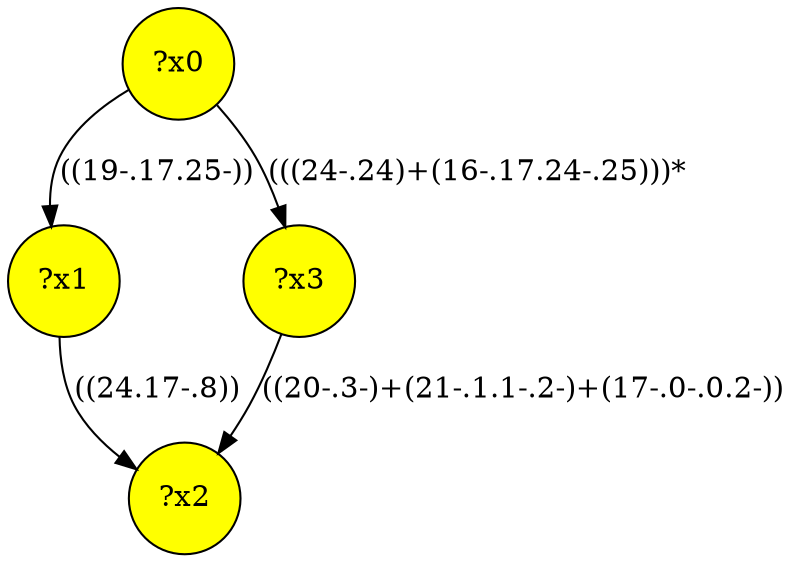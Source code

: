 digraph g {
	x2 [fillcolor="yellow", style="filled," shape=circle, label="?x2"];
	x0 [fillcolor="yellow", style="filled," shape=circle, label="?x0"];
	x1 [fillcolor="yellow", style="filled," shape=circle, label="?x1"];
	x3 [fillcolor="yellow", style="filled," shape=circle, label="?x3"];
	x0 -> x1 [label="((19-.17.25-))"];
	x1 -> x2 [label="((24.17-.8))"];
	x0 -> x3 [label="(((24-.24)+(16-.17.24-.25)))*"];
	x3 -> x2 [label="((20-.3-)+(21-.1.1-.2-)+(17-.0-.0.2-))"];
}
